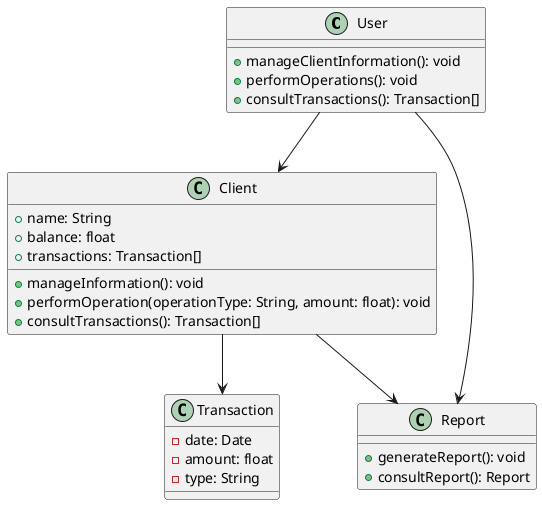 @startuml
class User {
    + manageClientInformation(): void
    + performOperations(): void
    + consultTransactions(): Transaction[]
}

class Client {
    + name: String
    + balance: float
    + transactions: Transaction[]
    + manageInformation(): void
    + performOperation(operationType: String, amount: float): void
    + consultTransactions(): Transaction[]
}

class Transaction {
    - date: Date
    - amount: float
    - type: String
}

class Report {
    + generateReport(): void
    + consultReport(): Report
}

User --> Client
Client --> Transaction
User --> Report
Client --> Report
@enduml